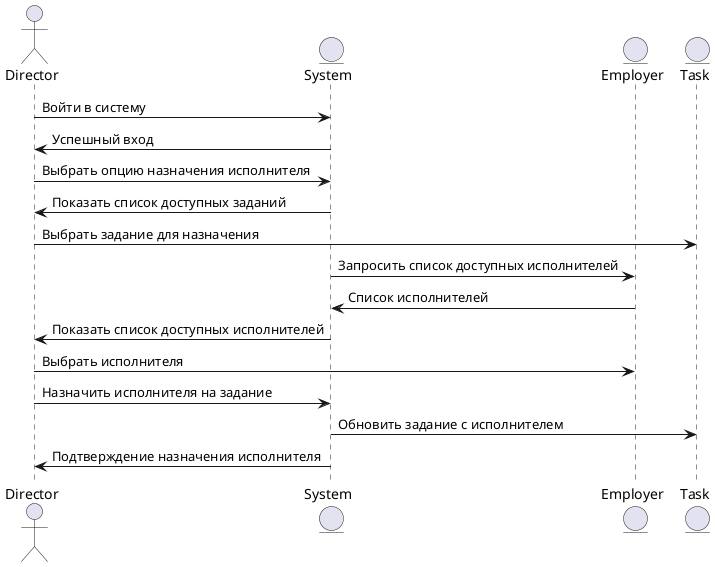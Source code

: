 @startuml
actor Director
entity System
entity Employer
entity Task

Director -> System : Войти в систему
System -> Director : Успешный вход
Director -> System : Выбрать опцию назначения исполнителя
System -> Director : Показать список доступных заданий
Director -> Task : Выбрать задание для назначения
System -> Employer : Запросить список доступных исполнителей
Employer -> System : Список исполнителей
System -> Director : Показать список доступных исполнителей
Director -> Employer : Выбрать исполнителя
Director -> System : Назначить исполнителя на задание
System -> Task : Обновить задание с исполнителем
System -> Director : Подтверждение назначения исполнителя
@enduml